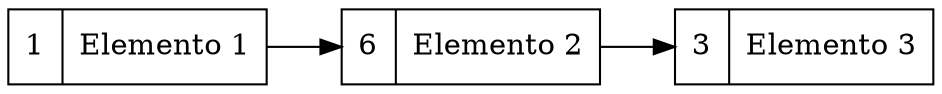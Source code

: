 digraph G {
rankdir=LR;
node [shape=record];
node1 [label="{1|Elemento 1}"];
node6 [label="{6|Elemento 2}"];
node3 [label="{3|Elemento 3}"];
node1 -> node6;
node6 -> node3;
}